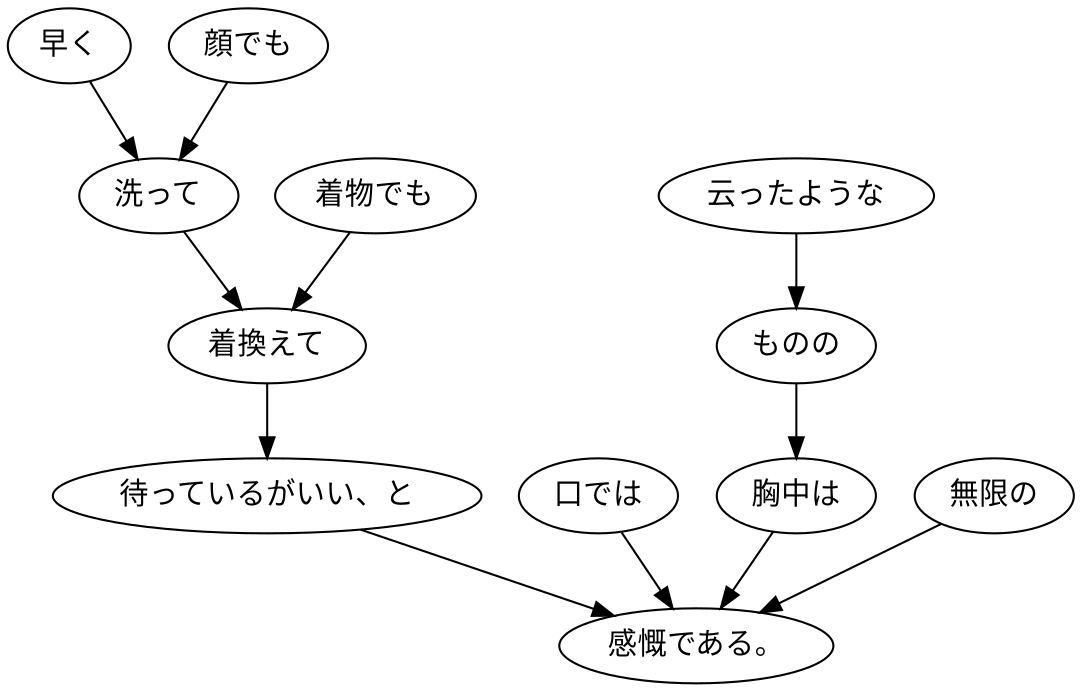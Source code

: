 digraph graph1193 {
	node0 [label="早く"];
	node1 [label="顔でも"];
	node2 [label="洗って"];
	node3 [label="着物でも"];
	node4 [label="着換えて"];
	node5 [label="待っているがいい、と"];
	node6 [label="口では"];
	node7 [label="云ったような"];
	node8 [label="ものの"];
	node9 [label="胸中は"];
	node10 [label="無限の"];
	node11 [label="感慨である。"];
	node0 -> node2;
	node1 -> node2;
	node2 -> node4;
	node3 -> node4;
	node4 -> node5;
	node5 -> node11;
	node6 -> node11;
	node7 -> node8;
	node8 -> node9;
	node9 -> node11;
	node10 -> node11;
}
